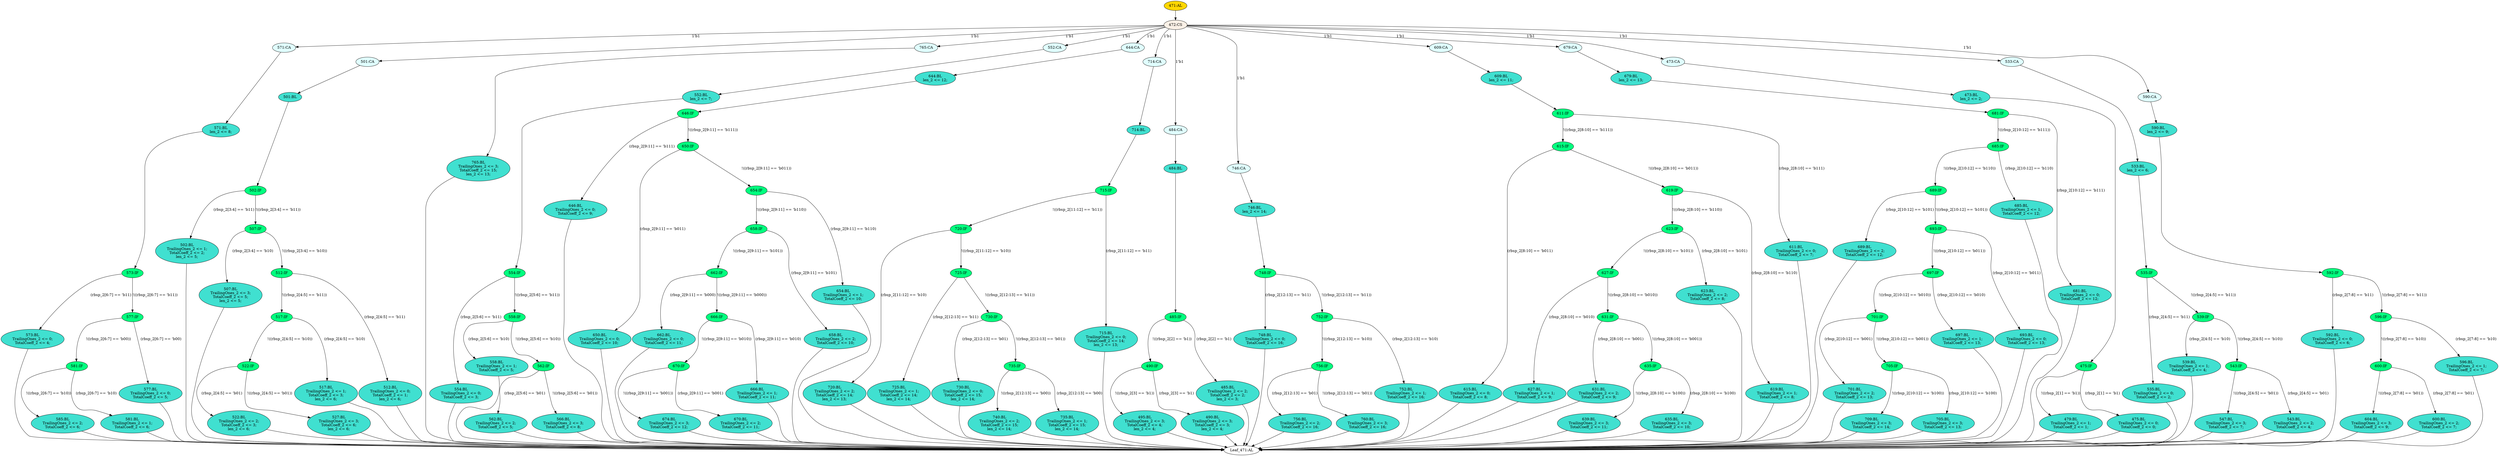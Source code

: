 strict digraph "" {
	node [label="\N"];
	"552:BL"	 [ast="<pyverilog.vparser.ast.Block object at 0x7f1f9673e490>",
		fillcolor=turquoise,
		label="552:BL
len_2 <= 7;",
		statements="[<pyverilog.vparser.ast.NonblockingSubstitution object at 0x7f1f9673e0d0>]",
		style=filled,
		typ=Block];
	"554:IF"	 [ast="<pyverilog.vparser.ast.IfStatement object at 0x7f1f9673e4d0>",
		fillcolor=springgreen,
		label="554:IF",
		statements="[]",
		style=filled,
		typ=IfStatement];
	"552:BL" -> "554:IF"	 [cond="[]",
		lineno=None];
	"573:IF"	 [ast="<pyverilog.vparser.ast.IfStatement object at 0x7f1f966f17d0>",
		fillcolor=springgreen,
		label="573:IF",
		statements="[]",
		style=filled,
		typ=IfStatement];
	"573:BL"	 [ast="<pyverilog.vparser.ast.Block object at 0x7f1f966f2590>",
		fillcolor=turquoise,
		label="573:BL
TrailingOnes_2 <= 0;
TotalCoeff_2 <= 4;",
		statements="[<pyverilog.vparser.ast.NonblockingSubstitution object at 0x7f1f966f25d0>, <pyverilog.vparser.ast.NonblockingSubstitution object \
at 0x7f1f966f2750>]",
		style=filled,
		typ=Block];
	"573:IF" -> "573:BL"	 [cond="['rbsp_2']",
		label="(rbsp_2[6:7] == 'b11)",
		lineno=573];
	"577:IF"	 [ast="<pyverilog.vparser.ast.IfStatement object at 0x7f1f966f1810>",
		fillcolor=springgreen,
		label="577:IF",
		statements="[]",
		style=filled,
		typ=IfStatement];
	"573:IF" -> "577:IF"	 [cond="['rbsp_2']",
		label="!((rbsp_2[6:7] == 'b11))",
		lineno=573];
	"650:BL"	 [ast="<pyverilog.vparser.ast.Block object at 0x7f1f966f2d50>",
		fillcolor=turquoise,
		label="650:BL
TrailingOnes_2 <= 0;
TotalCoeff_2 <= 10;",
		statements="[<pyverilog.vparser.ast.NonblockingSubstitution object at 0x7f1f966f2a50>, <pyverilog.vparser.ast.NonblockingSubstitution object \
at 0x7f1f966f2bd0>]",
		style=filled,
		typ=Block];
	"Leaf_471:AL"	 [def_var="['TotalCoeff_2', 'TrailingOnes_2', 'len_2']",
		label="Leaf_471:AL"];
	"650:BL" -> "Leaf_471:AL"	 [cond="[]",
		lineno=None];
	"495:BL"	 [ast="<pyverilog.vparser.ast.Block object at 0x7f1f966f3210>",
		fillcolor=turquoise,
		label="495:BL
TrailingOnes_2 <= 3;
TotalCoeff_2 <= 4;
len_2 <= 4;",
		statements="[<pyverilog.vparser.ast.NonblockingSubstitution object at 0x7f1f966f2d90>, <pyverilog.vparser.ast.NonblockingSubstitution object \
at 0x7f1f966f2f10>, <pyverilog.vparser.ast.NonblockingSubstitution object at 0x7f1f966f30d0>]",
		style=filled,
		typ=Block];
	"495:BL" -> "Leaf_471:AL"	 [cond="[]",
		lineno=None];
	"644:BL"	 [ast="<pyverilog.vparser.ast.Block object at 0x7f1f966f3390>",
		fillcolor=turquoise,
		label="644:BL
len_2 <= 12;",
		statements="[<pyverilog.vparser.ast.NonblockingSubstitution object at 0x7f1f966f3250>]",
		style=filled,
		typ=Block];
	"646:IF"	 [ast="<pyverilog.vparser.ast.IfStatement object at 0x7f1f966f33d0>",
		fillcolor=springgreen,
		label="646:IF",
		statements="[]",
		style=filled,
		typ=IfStatement];
	"644:BL" -> "646:IF"	 [cond="[]",
		lineno=None];
	"689:BL"	 [ast="<pyverilog.vparser.ast.Block object at 0x7f1f966f5a50>",
		fillcolor=turquoise,
		label="689:BL
TrailingOnes_2 <= 2;
TotalCoeff_2 <= 12;",
		statements="[<pyverilog.vparser.ast.NonblockingSubstitution object at 0x7f1f966f5750>, <pyverilog.vparser.ast.NonblockingSubstitution object \
at 0x7f1f966f58d0>]",
		style=filled,
		typ=Block];
	"689:BL" -> "Leaf_471:AL"	 [cond="[]",
		lineno=None];
	"646:BL"	 [ast="<pyverilog.vparser.ast.Block object at 0x7f1f966f5290>",
		fillcolor=turquoise,
		label="646:BL
TrailingOnes_2 <= 0;
TotalCoeff_2 <= 9;",
		statements="[<pyverilog.vparser.ast.NonblockingSubstitution object at 0x7f1f966f52d0>, <pyverilog.vparser.ast.NonblockingSubstitution object \
at 0x7f1f966f5450>]",
		style=filled,
		typ=Block];
	"646:BL" -> "Leaf_471:AL"	 [cond="[]",
		lineno=None];
	"670:IF"	 [ast="<pyverilog.vparser.ast.IfStatement object at 0x7f1f966f3550>",
		fillcolor=springgreen,
		label="670:IF",
		statements="[]",
		style=filled,
		typ=IfStatement];
	"674:BL"	 [ast="<pyverilog.vparser.ast.Block object at 0x7f1f966f3590>",
		fillcolor=turquoise,
		label="674:BL
TrailingOnes_2 <= 3;
TotalCoeff_2 <= 12;",
		statements="[<pyverilog.vparser.ast.NonblockingSubstitution object at 0x7f1f966f35d0>, <pyverilog.vparser.ast.NonblockingSubstitution object \
at 0x7f1f966f3750>]",
		style=filled,
		typ=Block];
	"670:IF" -> "674:BL"	 [cond="['rbsp_2']",
		label="!((rbsp_2[9:11] == 'b001))",
		lineno=670];
	"670:BL"	 [ast="<pyverilog.vparser.ast.Block object at 0x7f1f966f38d0>",
		fillcolor=turquoise,
		label="670:BL
TrailingOnes_2 <= 2;
TotalCoeff_2 <= 11;",
		statements="[<pyverilog.vparser.ast.NonblockingSubstitution object at 0x7f1f966f3910>, <pyverilog.vparser.ast.NonblockingSubstitution object \
at 0x7f1f966f3a90>]",
		style=filled,
		typ=Block];
	"670:IF" -> "670:BL"	 [cond="['rbsp_2']",
		label="(rbsp_2[9:11] == 'b001)",
		lineno=670];
	"571:CA"	 [ast="<pyverilog.vparser.ast.Case object at 0x7f1f966f5a90>",
		fillcolor=lightcyan,
		label="571:CA",
		statements="[]",
		style=filled,
		typ=Case];
	"571:BL"	 [ast="<pyverilog.vparser.ast.Block object at 0x7f1f966f5b90>",
		fillcolor=turquoise,
		label="571:BL
len_2 <= 8;",
		statements="[<pyverilog.vparser.ast.NonblockingSubstitution object at 0x7f1f966f5bd0>]",
		style=filled,
		typ=Block];
	"571:CA" -> "571:BL"	 [cond="[]",
		lineno=None];
	"604:BL"	 [ast="<pyverilog.vparser.ast.Block object at 0x7f1f966f6050>",
		fillcolor=turquoise,
		label="604:BL
TrailingOnes_2 <= 3;
TotalCoeff_2 <= 9;",
		statements="[<pyverilog.vparser.ast.NonblockingSubstitution object at 0x7f1f966f5d10>, <pyverilog.vparser.ast.NonblockingSubstitution object \
at 0x7f1f966f5e90>]",
		style=filled,
		typ=Block];
	"604:BL" -> "Leaf_471:AL"	 [cond="[]",
		lineno=None];
	"623:IF"	 [ast="<pyverilog.vparser.ast.IfStatement object at 0x7f1f966f6090>",
		fillcolor=springgreen,
		label="623:IF",
		statements="[]",
		style=filled,
		typ=IfStatement];
	"627:IF"	 [ast="<pyverilog.vparser.ast.IfStatement object at 0x7f1f966f60d0>",
		fillcolor=springgreen,
		label="627:IF",
		statements="[]",
		style=filled,
		typ=IfStatement];
	"623:IF" -> "627:IF"	 [cond="['rbsp_2']",
		label="!((rbsp_2[8:10] == 'b101))",
		lineno=623];
	"623:BL"	 [ast="<pyverilog.vparser.ast.Block object at 0x7f1f966f8350>",
		fillcolor=turquoise,
		label="623:BL
TrailingOnes_2 <= 2;
TotalCoeff_2 <= 8;",
		statements="[<pyverilog.vparser.ast.NonblockingSubstitution object at 0x7f1f966f8390>, <pyverilog.vparser.ast.NonblockingSubstitution object \
at 0x7f1f966f8510>]",
		style=filled,
		typ=Block];
	"623:IF" -> "623:BL"	 [cond="['rbsp_2']",
		label="(rbsp_2[8:10] == 'b101)",
		lineno=623];
	"650:IF"	 [ast="<pyverilog.vparser.ast.IfStatement object at 0x7f1f966f3410>",
		fillcolor=springgreen,
		label="650:IF",
		statements="[]",
		style=filled,
		typ=IfStatement];
	"650:IF" -> "650:BL"	 [cond="['rbsp_2']",
		label="(rbsp_2[9:11] == 'b011)",
		lineno=650];
	"654:IF"	 [ast="<pyverilog.vparser.ast.IfStatement object at 0x7f1f966f3450>",
		fillcolor=springgreen,
		label="654:IF",
		statements="[]",
		style=filled,
		typ=IfStatement];
	"650:IF" -> "654:IF"	 [cond="['rbsp_2']",
		label="!((rbsp_2[9:11] == 'b011))",
		lineno=650];
	"748:BL"	 [ast="<pyverilog.vparser.ast.Block object at 0x7f1f966f8b10>",
		fillcolor=turquoise,
		label="748:BL
TrailingOnes_2 <= 0;
TotalCoeff_2 <= 16;",
		statements="[<pyverilog.vparser.ast.NonblockingSubstitution object at 0x7f1f966f8810>, <pyverilog.vparser.ast.NonblockingSubstitution object \
at 0x7f1f966f8990>]",
		style=filled,
		typ=Block];
	"748:BL" -> "Leaf_471:AL"	 [cond="[]",
		lineno=None];
	"490:IF"	 [ast="<pyverilog.vparser.ast.IfStatement object at 0x7f1f966f8b50>",
		fillcolor=springgreen,
		label="490:IF",
		statements="[]",
		style=filled,
		typ=IfStatement];
	"490:IF" -> "495:BL"	 [cond="['rbsp_2']",
		label="!((rbsp_2[3] == 'b1))",
		lineno=490];
	"490:BL"	 [ast="<pyverilog.vparser.ast.Block object at 0x7f1f966f8b90>",
		fillcolor=turquoise,
		label="490:BL
TrailingOnes_2 <= 3;
TotalCoeff_2 <= 3;
len_2 <= 4;",
		statements="[<pyverilog.vparser.ast.NonblockingSubstitution object at 0x7f1f966f8bd0>, <pyverilog.vparser.ast.NonblockingSubstitution object \
at 0x7f1f966f8d50>, <pyverilog.vparser.ast.NonblockingSubstitution object at 0x7f1f966f8ed0>]",
		style=filled,
		typ=Block];
	"490:IF" -> "490:BL"	 [cond="['rbsp_2']",
		label="(rbsp_2[3] == 'b1)",
		lineno=490];
	"484:BL"	 [ast="<pyverilog.vparser.ast.Block object at 0x7f1f966f9190>",
		fillcolor=turquoise,
		label="484:BL",
		statements="[]",
		style=filled,
		typ=Block];
	"485:IF"	 [ast="<pyverilog.vparser.ast.IfStatement object at 0x7f1f966f91d0>",
		fillcolor=springgreen,
		label="485:IF",
		statements="[]",
		style=filled,
		typ=IfStatement];
	"484:BL" -> "485:IF"	 [cond="[]",
		lineno=None];
	"685:IF"	 [ast="<pyverilog.vparser.ast.IfStatement object at 0x7f1f966f97d0>",
		fillcolor=springgreen,
		label="685:IF",
		statements="[]",
		style=filled,
		typ=IfStatement];
	"689:IF"	 [ast="<pyverilog.vparser.ast.IfStatement object at 0x7f1f966f9810>",
		fillcolor=springgreen,
		label="689:IF",
		statements="[]",
		style=filled,
		typ=IfStatement];
	"685:IF" -> "689:IF"	 [cond="['rbsp_2']",
		label="!((rbsp_2[10:12] == 'b110))",
		lineno=685];
	"685:BL"	 [ast="<pyverilog.vparser.ast.Block object at 0x7f1f966fb190>",
		fillcolor=turquoise,
		label="685:BL
TrailingOnes_2 <= 1;
TotalCoeff_2 <= 12;",
		statements="[<pyverilog.vparser.ast.NonblockingSubstitution object at 0x7f1f966fb1d0>, <pyverilog.vparser.ast.NonblockingSubstitution object \
at 0x7f1f966fb350>]",
		style=filled,
		typ=Block];
	"685:IF" -> "685:BL"	 [cond="['rbsp_2']",
		label="(rbsp_2[10:12] == 'b110)",
		lineno=685];
	"501:CA"	 [ast="<pyverilog.vparser.ast.Case object at 0x7f1f966fb650>",
		fillcolor=lightcyan,
		label="501:CA",
		statements="[]",
		style=filled,
		typ=Case];
	"501:BL"	 [ast="<pyverilog.vparser.ast.Block object at 0x7f1f966fb750>",
		fillcolor=turquoise,
		label="501:BL",
		statements="[]",
		style=filled,
		typ=Block];
	"501:CA" -> "501:BL"	 [cond="[]",
		lineno=None];
	"554:BL"	 [ast="<pyverilog.vparser.ast.Block object at 0x7f1f966f1310>",
		fillcolor=turquoise,
		label="554:BL
TrailingOnes_2 <= 0;
TotalCoeff_2 <= 3;",
		statements="[<pyverilog.vparser.ast.NonblockingSubstitution object at 0x7f1f966f1350>, <pyverilog.vparser.ast.NonblockingSubstitution object \
at 0x7f1f966f14d0>]",
		style=filled,
		typ=Block];
	"554:BL" -> "Leaf_471:AL"	 [cond="[]",
		lineno=None];
	"752:IF"	 [ast="<pyverilog.vparser.ast.IfStatement object at 0x7f1f966c7bd0>",
		fillcolor=springgreen,
		label="752:IF",
		statements="[]",
		style=filled,
		typ=IfStatement];
	"756:IF"	 [ast="<pyverilog.vparser.ast.IfStatement object at 0x7f1f966c7c10>",
		fillcolor=springgreen,
		label="756:IF",
		statements="[]",
		style=filled,
		typ=IfStatement];
	"752:IF" -> "756:IF"	 [cond="['rbsp_2']",
		label="!((rbsp_2[12:13] == 'b10))",
		lineno=752];
	"752:BL"	 [ast="<pyverilog.vparser.ast.Block object at 0x7f1f96706a50>",
		fillcolor=turquoise,
		label="752:BL
TrailingOnes_2 <= 1;
TotalCoeff_2 <= 16;",
		statements="[<pyverilog.vparser.ast.NonblockingSubstitution object at 0x7f1f96706750>, <pyverilog.vparser.ast.NonblockingSubstitution object \
at 0x7f1f967068d0>]",
		style=filled,
		typ=Block];
	"752:IF" -> "752:BL"	 [cond="['rbsp_2']",
		label="(rbsp_2[12:13] == 'b10)",
		lineno=752];
	"765:CA"	 [ast="<pyverilog.vparser.ast.Case object at 0x7f1f966fdbd0>",
		fillcolor=lightcyan,
		label="765:CA",
		statements="[]",
		style=filled,
		typ=Case];
	"765:BL"	 [ast="<pyverilog.vparser.ast.Block object at 0x7f1f966fdc10>",
		fillcolor=turquoise,
		label="765:BL
TrailingOnes_2 <= 3;
TotalCoeff_2 <= 15;
len_2 <= 13;",
		statements="[<pyverilog.vparser.ast.NonblockingSubstitution object at 0x7f1f966fdc50>, <pyverilog.vparser.ast.NonblockingSubstitution object \
at 0x7f1f966fddd0>, <pyverilog.vparser.ast.NonblockingSubstitution object at 0x7f1f966fdf50>]",
		style=filled,
		typ=Block];
	"765:CA" -> "765:BL"	 [cond="[]",
		lineno=None];
	"585:BL"	 [ast="<pyverilog.vparser.ast.Block object at 0x7f1f966f1890>",
		fillcolor=turquoise,
		label="585:BL
TrailingOnes_2 <= 2;
TotalCoeff_2 <= 6;",
		statements="[<pyverilog.vparser.ast.NonblockingSubstitution object at 0x7f1f966f18d0>, <pyverilog.vparser.ast.NonblockingSubstitution object \
at 0x7f1f966f1a50>]",
		style=filled,
		typ=Block];
	"585:BL" -> "Leaf_471:AL"	 [cond="[]",
		lineno=None];
	"681:BL"	 [ast="<pyverilog.vparser.ast.Block object at 0x7f1f967063d0>",
		fillcolor=turquoise,
		label="681:BL
TrailingOnes_2 <= 0;
TotalCoeff_2 <= 12;",
		statements="[<pyverilog.vparser.ast.NonblockingSubstitution object at 0x7f1f967060d0>, <pyverilog.vparser.ast.NonblockingSubstitution object \
at 0x7f1f96706250>]",
		style=filled,
		typ=Block];
	"681:BL" -> "Leaf_471:AL"	 [cond="[]",
		lineno=None];
	"479:BL"	 [ast="<pyverilog.vparser.ast.Block object at 0x7f1f96706710>",
		fillcolor=turquoise,
		label="479:BL
TrailingOnes_2 <= 1;
TotalCoeff_2 <= 1;",
		statements="[<pyverilog.vparser.ast.NonblockingSubstitution object at 0x7f1f96706410>, <pyverilog.vparser.ast.NonblockingSubstitution object \
at 0x7f1f96706590>]",
		style=filled,
		typ=Block];
	"479:BL" -> "Leaf_471:AL"	 [cond="[]",
		lineno=None];
	"558:BL"	 [ast="<pyverilog.vparser.ast.Block object at 0x7f1f9673ee10>",
		fillcolor=turquoise,
		label="558:BL
TrailingOnes_2 <= 1;
TotalCoeff_2 <= 5;",
		statements="[<pyverilog.vparser.ast.NonblockingSubstitution object at 0x7f1f9673ee50>, <pyverilog.vparser.ast.NonblockingSubstitution object \
at 0x7f1f9673efd0>]",
		style=filled,
		typ=Block];
	"558:BL" -> "Leaf_471:AL"	 [cond="[]",
		lineno=None];
	"709:BL"	 [ast="<pyverilog.vparser.ast.Block object at 0x7f1f966f9950>",
		fillcolor=turquoise,
		label="709:BL
TrailingOnes_2 <= 3;
TotalCoeff_2 <= 14;",
		statements="[<pyverilog.vparser.ast.NonblockingSubstitution object at 0x7f1f966f9990>, <pyverilog.vparser.ast.NonblockingSubstitution object \
at 0x7f1f966f9b10>]",
		style=filled,
		typ=Block];
	"709:BL" -> "Leaf_471:AL"	 [cond="[]",
		lineno=None];
	"627:BL"	 [ast="<pyverilog.vparser.ast.Block object at 0x7f1f966f6e50>",
		fillcolor=turquoise,
		label="627:BL
TrailingOnes_2 <= 1;
TotalCoeff_2 <= 9;",
		statements="[<pyverilog.vparser.ast.NonblockingSubstitution object at 0x7f1f966f6e90>, <pyverilog.vparser.ast.NonblockingSubstitution object \
at 0x7f1f966f8050>]",
		style=filled,
		typ=Block];
	"627:BL" -> "Leaf_471:AL"	 [cond="[]",
		lineno=None];
	"631:BL"	 [ast="<pyverilog.vparser.ast.Block object at 0x7f1f966f6990>",
		fillcolor=turquoise,
		label="631:BL
TrailingOnes_2 <= 2;
TotalCoeff_2 <= 9;",
		statements="[<pyverilog.vparser.ast.NonblockingSubstitution object at 0x7f1f966f69d0>, <pyverilog.vparser.ast.NonblockingSubstitution object \
at 0x7f1f966f6b50>]",
		style=filled,
		typ=Block];
	"631:BL" -> "Leaf_471:AL"	 [cond="[]",
		lineno=None];
	"475:IF"	 [ast="<pyverilog.vparser.ast.IfStatement object at 0x7f1f966a2250>",
		fillcolor=springgreen,
		label="475:IF",
		statements="[]",
		style=filled,
		typ=IfStatement];
	"475:IF" -> "479:BL"	 [cond="['rbsp_2']",
		label="!((rbsp_2[1] == 'b1))",
		lineno=475];
	"475:BL"	 [ast="<pyverilog.vparser.ast.Block object at 0x7f1f966a2290>",
		fillcolor=turquoise,
		label="475:BL
TrailingOnes_2 <= 0;
TotalCoeff_2 <= 0;",
		statements="[<pyverilog.vparser.ast.NonblockingSubstitution object at 0x7f1f966a22d0>, <pyverilog.vparser.ast.NonblockingSubstitution object \
at 0x7f1f966a2450>]",
		style=filled,
		typ=Block];
	"475:IF" -> "475:BL"	 [cond="['rbsp_2']",
		label="(rbsp_2[1] == 'b1)",
		lineno=475];
	"502:IF"	 [ast="<pyverilog.vparser.ast.IfStatement object at 0x7f1f966fb790>",
		fillcolor=springgreen,
		label="502:IF",
		statements="[]",
		style=filled,
		typ=IfStatement];
	"501:BL" -> "502:IF"	 [cond="[]",
		lineno=None];
	"674:BL" -> "Leaf_471:AL"	 [cond="[]",
		lineno=None];
	"715:IF"	 [ast="<pyverilog.vparser.ast.IfStatement object at 0x7f1f96706a90>",
		fillcolor=springgreen,
		label="715:IF",
		statements="[]",
		style=filled,
		typ=IfStatement];
	"720:IF"	 [ast="<pyverilog.vparser.ast.IfStatement object at 0x7f1f96706ad0>",
		fillcolor=springgreen,
		label="720:IF",
		statements="[]",
		style=filled,
		typ=IfStatement];
	"715:IF" -> "720:IF"	 [cond="['rbsp_2']",
		label="!((rbsp_2[11:12] == 'b11))",
		lineno=715];
	"715:BL"	 [ast="<pyverilog.vparser.ast.Block object at 0x7f1f966998d0>",
		fillcolor=turquoise,
		label="715:BL
TrailingOnes_2 <= 0;
TotalCoeff_2 <= 14;
len_2 <= 13;",
		statements="[<pyverilog.vparser.ast.NonblockingSubstitution object at 0x7f1f96699910>, <pyverilog.vparser.ast.NonblockingSubstitution object \
at 0x7f1f96699a90>, <pyverilog.vparser.ast.NonblockingSubstitution object at 0x7f1f96699c10>]",
		style=filled,
		typ=Block];
	"715:IF" -> "715:BL"	 [cond="['rbsp_2']",
		label="(rbsp_2[11:12] == 'b11)",
		lineno=715];
	"639:BL"	 [ast="<pyverilog.vparser.ast.Block object at 0x7f1f966f6190>",
		fillcolor=turquoise,
		label="639:BL
TrailingOnes_2 <= 3;
TotalCoeff_2 <= 11;",
		statements="[<pyverilog.vparser.ast.NonblockingSubstitution object at 0x7f1f966f61d0>, <pyverilog.vparser.ast.NonblockingSubstitution object \
at 0x7f1f966f6350>]",
		style=filled,
		typ=Block];
	"639:BL" -> "Leaf_471:AL"	 [cond="[]",
		lineno=None];
	"662:IF"	 [ast="<pyverilog.vparser.ast.IfStatement object at 0x7f1f966f34d0>",
		fillcolor=springgreen,
		label="662:IF",
		statements="[]",
		style=filled,
		typ=IfStatement];
	"662:BL"	 [ast="<pyverilog.vparser.ast.Block object at 0x7f1f966f4290>",
		fillcolor=turquoise,
		label="662:BL
TrailingOnes_2 <= 0;
TotalCoeff_2 <= 11;",
		statements="[<pyverilog.vparser.ast.NonblockingSubstitution object at 0x7f1f966f42d0>, <pyverilog.vparser.ast.NonblockingSubstitution object \
at 0x7f1f966f4450>]",
		style=filled,
		typ=Block];
	"662:IF" -> "662:BL"	 [cond="['rbsp_2']",
		label="(rbsp_2[9:11] == 'b000)",
		lineno=662];
	"666:IF"	 [ast="<pyverilog.vparser.ast.IfStatement object at 0x7f1f966f3510>",
		fillcolor=springgreen,
		label="666:IF",
		statements="[]",
		style=filled,
		typ=IfStatement];
	"662:IF" -> "666:IF"	 [cond="['rbsp_2']",
		label="!((rbsp_2[9:11] == 'b000))",
		lineno=662];
	"522:BL"	 [ast="<pyverilog.vparser.ast.Block object at 0x7f1f966fbd50>",
		fillcolor=turquoise,
		label="522:BL
TrailingOnes_2 <= 2;
TotalCoeff_2 <= 3;
len_2 <= 6;",
		statements="[<pyverilog.vparser.ast.NonblockingSubstitution object at 0x7f1f966fbd90>, <pyverilog.vparser.ast.NonblockingSubstitution object \
at 0x7f1f966fbf10>, <pyverilog.vparser.ast.NonblockingSubstitution object at 0x7f1f966fc0d0>]",
		style=filled,
		typ=Block];
	"522:BL" -> "Leaf_471:AL"	 [cond="[]",
		lineno=None];
	"592:BL"	 [ast="<pyverilog.vparser.ast.Block object at 0x7f1f966b5b10>",
		fillcolor=turquoise,
		label="592:BL
TrailingOnes_2 <= 0;
TotalCoeff_2 <= 6;",
		statements="[<pyverilog.vparser.ast.NonblockingSubstitution object at 0x7f1f966b5b50>, <pyverilog.vparser.ast.NonblockingSubstitution object \
at 0x7f1f966b5cd0>]",
		style=filled,
		typ=Block];
	"592:BL" -> "Leaf_471:AL"	 [cond="[]",
		lineno=None];
	"600:IF"	 [ast="<pyverilog.vparser.ast.IfStatement object at 0x7f1f966b5150>",
		fillcolor=springgreen,
		label="600:IF",
		statements="[]",
		style=filled,
		typ=IfStatement];
	"600:IF" -> "604:BL"	 [cond="['rbsp_2']",
		label="!((rbsp_2[7:8] == 'b01))",
		lineno=600];
	"600:BL"	 [ast="<pyverilog.vparser.ast.Block object at 0x7f1f966b5190>",
		fillcolor=turquoise,
		label="600:BL
TrailingOnes_2 <= 2;
TotalCoeff_2 <= 7;",
		statements="[<pyverilog.vparser.ast.NonblockingSubstitution object at 0x7f1f966b51d0>, <pyverilog.vparser.ast.NonblockingSubstitution object \
at 0x7f1f966b5350>]",
		style=filled,
		typ=Block];
	"600:IF" -> "600:BL"	 [cond="['rbsp_2']",
		label="(rbsp_2[7:8] == 'b01)",
		lineno=600];
	"535:IF"	 [ast="<pyverilog.vparser.ast.IfStatement object at 0x7f1f966a2a90>",
		fillcolor=springgreen,
		label="535:IF",
		statements="[]",
		style=filled,
		typ=IfStatement];
	"535:BL"	 [ast="<pyverilog.vparser.ast.Block object at 0x7f1f966ab850>",
		fillcolor=turquoise,
		label="535:BL
TrailingOnes_2 <= 0;
TotalCoeff_2 <= 2;",
		statements="[<pyverilog.vparser.ast.NonblockingSubstitution object at 0x7f1f966ab890>, <pyverilog.vparser.ast.NonblockingSubstitution object \
at 0x7f1f966aba10>]",
		style=filled,
		typ=Block];
	"535:IF" -> "535:BL"	 [cond="['rbsp_2']",
		label="(rbsp_2[4:5] == 'b11)",
		lineno=535];
	"539:IF"	 [ast="<pyverilog.vparser.ast.IfStatement object at 0x7f1f966a2ad0>",
		fillcolor=springgreen,
		label="539:IF",
		statements="[]",
		style=filled,
		typ=IfStatement];
	"535:IF" -> "539:IF"	 [cond="['rbsp_2']",
		label="!((rbsp_2[4:5] == 'b11))",
		lineno=535];
	"693:IF"	 [ast="<pyverilog.vparser.ast.IfStatement object at 0x7f1f966f9850>",
		fillcolor=springgreen,
		label="693:IF",
		statements="[]",
		style=filled,
		typ=IfStatement];
	"697:IF"	 [ast="<pyverilog.vparser.ast.IfStatement object at 0x7f1f966f9890>",
		fillcolor=springgreen,
		label="697:IF",
		statements="[]",
		style=filled,
		typ=IfStatement];
	"693:IF" -> "697:IF"	 [cond="['rbsp_2']",
		label="!((rbsp_2[10:12] == 'b011))",
		lineno=693];
	"693:BL"	 [ast="<pyverilog.vparser.ast.Block object at 0x7f1f966fab10>",
		fillcolor=turquoise,
		label="693:BL
TrailingOnes_2 <= 0;
TotalCoeff_2 <= 13;",
		statements="[<pyverilog.vparser.ast.NonblockingSubstitution object at 0x7f1f966fab50>, <pyverilog.vparser.ast.NonblockingSubstitution object \
at 0x7f1f966facd0>]",
		style=filled,
		typ=Block];
	"693:IF" -> "693:BL"	 [cond="['rbsp_2']",
		label="(rbsp_2[10:12] == 'b011)",
		lineno=693];
	"730:BL"	 [ast="<pyverilog.vparser.ast.Block object at 0x7f1f9668f690>",
		fillcolor=turquoise,
		label="730:BL
TrailingOnes_2 <= 0;
TotalCoeff_2 <= 15;
len_2 <= 14;",
		statements="[<pyverilog.vparser.ast.NonblockingSubstitution object at 0x7f1f9668f6d0>, <pyverilog.vparser.ast.NonblockingSubstitution object \
at 0x7f1f9668f850>, <pyverilog.vparser.ast.NonblockingSubstitution object at 0x7f1f9668f9d0>]",
		style=filled,
		typ=Block];
	"730:BL" -> "Leaf_471:AL"	 [cond="[]",
		lineno=None];
	"740:BL"	 [ast="<pyverilog.vparser.ast.Block object at 0x7f1f96706bd0>",
		fillcolor=turquoise,
		label="740:BL
TrailingOnes_2 <= 2;
TotalCoeff_2 <= 15;
len_2 <= 14;",
		statements="[<pyverilog.vparser.ast.NonblockingSubstitution object at 0x7f1f96706c10>, <pyverilog.vparser.ast.NonblockingSubstitution object \
at 0x7f1f96706d90>, <pyverilog.vparser.ast.NonblockingSubstitution object at 0x7f1f96706f10>]",
		style=filled,
		typ=Block];
	"740:BL" -> "Leaf_471:AL"	 [cond="[]",
		lineno=None];
	"701:BL"	 [ast="<pyverilog.vparser.ast.Block object at 0x7f1f966fa190>",
		fillcolor=turquoise,
		label="701:BL
TrailingOnes_2 <= 2;
TotalCoeff_2 <= 13;",
		statements="[<pyverilog.vparser.ast.NonblockingSubstitution object at 0x7f1f966fa1d0>, <pyverilog.vparser.ast.NonblockingSubstitution object \
at 0x7f1f966fa350>]",
		style=filled,
		typ=Block];
	"701:BL" -> "Leaf_471:AL"	 [cond="[]",
		lineno=None];
	"679:BL"	 [ast="<pyverilog.vparser.ast.Block object at 0x7f1f966c73d0>",
		fillcolor=turquoise,
		label="679:BL
len_2 <= 13;",
		statements="[<pyverilog.vparser.ast.NonblockingSubstitution object at 0x7f1f966c7410>]",
		style=filled,
		typ=Block];
	"681:IF"	 [ast="<pyverilog.vparser.ast.IfStatement object at 0x7f1f966c7550>",
		fillcolor=springgreen,
		label="681:IF",
		statements="[]",
		style=filled,
		typ=IfStatement];
	"679:BL" -> "681:IF"	 [cond="[]",
		lineno=None];
	"658:BL"	 [ast="<pyverilog.vparser.ast.Block object at 0x7f1f966f4750>",
		fillcolor=turquoise,
		label="658:BL
TrailingOnes_2 <= 2;
TotalCoeff_2 <= 10;",
		statements="[<pyverilog.vparser.ast.NonblockingSubstitution object at 0x7f1f966f4790>, <pyverilog.vparser.ast.NonblockingSubstitution object \
at 0x7f1f966f4910>]",
		style=filled,
		typ=Block];
	"658:BL" -> "Leaf_471:AL"	 [cond="[]",
		lineno=None];
	"562:BL"	 [ast="<pyverilog.vparser.ast.Block object at 0x7f1f9673e950>",
		fillcolor=turquoise,
		label="562:BL
TrailingOnes_2 <= 2;
TotalCoeff_2 <= 5;",
		statements="[<pyverilog.vparser.ast.NonblockingSubstitution object at 0x7f1f9673e990>, <pyverilog.vparser.ast.NonblockingSubstitution object \
at 0x7f1f9673eb10>]",
		style=filled,
		typ=Block];
	"562:BL" -> "Leaf_471:AL"	 [cond="[]",
		lineno=None];
	"581:BL"	 [ast="<pyverilog.vparser.ast.Block object at 0x7f1f966f1bd0>",
		fillcolor=turquoise,
		label="581:BL
TrailingOnes_2 <= 1;
TotalCoeff_2 <= 6;",
		statements="[<pyverilog.vparser.ast.NonblockingSubstitution object at 0x7f1f966f1c10>, <pyverilog.vparser.ast.NonblockingSubstitution object \
at 0x7f1f966f1d90>]",
		style=filled,
		typ=Block];
	"581:BL" -> "Leaf_471:AL"	 [cond="[]",
		lineno=None];
	"522:IF"	 [ast="<pyverilog.vparser.ast.IfStatement object at 0x7f1f966fb890>",
		fillcolor=springgreen,
		label="522:IF",
		statements="[]",
		style=filled,
		typ=IfStatement];
	"522:IF" -> "522:BL"	 [cond="['rbsp_2']",
		label="(rbsp_2[4:5] == 'b01)",
		lineno=522];
	"527:BL"	 [ast="<pyverilog.vparser.ast.Block object at 0x7f1f966fb8d0>",
		fillcolor=turquoise,
		label="527:BL
TrailingOnes_2 <= 3;
TotalCoeff_2 <= 6;
len_2 <= 6;",
		statements="[<pyverilog.vparser.ast.NonblockingSubstitution object at 0x7f1f966fb910>, <pyverilog.vparser.ast.NonblockingSubstitution object \
at 0x7f1f966fba90>, <pyverilog.vparser.ast.NonblockingSubstitution object at 0x7f1f966fbc10>]",
		style=filled,
		typ=Block];
	"522:IF" -> "527:BL"	 [cond="['rbsp_2']",
		label="!((rbsp_2[4:5] == 'b01))",
		lineno=522];
	"573:BL" -> "Leaf_471:AL"	 [cond="[]",
		lineno=None];
	"725:BL"	 [ast="<pyverilog.vparser.ast.Block object at 0x7f1f9668fc90>",
		fillcolor=turquoise,
		label="725:BL
TrailingOnes_2 <= 1;
TotalCoeff_2 <= 14;
len_2 <= 14;",
		statements="[<pyverilog.vparser.ast.NonblockingSubstitution object at 0x7f1f9668fcd0>, <pyverilog.vparser.ast.NonblockingSubstitution object \
at 0x7f1f9668fe50>, <pyverilog.vparser.ast.NonblockingSubstitution object at 0x7f1f9668ffd0>]",
		style=filled,
		typ=Block];
	"725:BL" -> "Leaf_471:AL"	 [cond="[]",
		lineno=None];
	"596:IF"	 [ast="<pyverilog.vparser.ast.IfStatement object at 0x7f1f966b5110>",
		fillcolor=springgreen,
		label="596:IF",
		statements="[]",
		style=filled,
		typ=IfStatement];
	"596:IF" -> "600:IF"	 [cond="['rbsp_2']",
		label="!((rbsp_2[7:8] == 'b10))",
		lineno=596];
	"596:BL"	 [ast="<pyverilog.vparser.ast.Block object at 0x7f1f966b5650>",
		fillcolor=turquoise,
		label="596:BL
TrailingOnes_2 <= 1;
TotalCoeff_2 <= 7;",
		statements="[<pyverilog.vparser.ast.NonblockingSubstitution object at 0x7f1f966b5690>, <pyverilog.vparser.ast.NonblockingSubstitution object \
at 0x7f1f966b5810>]",
		style=filled,
		typ=Block];
	"596:IF" -> "596:BL"	 [cond="['rbsp_2']",
		label="(rbsp_2[7:8] == 'b10)",
		lineno=596];
	"615:BL"	 [ast="<pyverilog.vparser.ast.Block object at 0x7f1f966be810>",
		fillcolor=turquoise,
		label="615:BL
TrailingOnes_2 <= 0;
TotalCoeff_2 <= 8;",
		statements="[<pyverilog.vparser.ast.NonblockingSubstitution object at 0x7f1f966be850>, <pyverilog.vparser.ast.NonblockingSubstitution object \
at 0x7f1f966be9d0>]",
		style=filled,
		typ=Block];
	"615:BL" -> "Leaf_471:AL"	 [cond="[]",
		lineno=None];
	"552:CA"	 [ast="<pyverilog.vparser.ast.Case object at 0x7f1f966abd10>",
		fillcolor=lightcyan,
		label="552:CA",
		statements="[]",
		style=filled,
		typ=Case];
	"552:CA" -> "552:BL"	 [cond="[]",
		lineno=None];
	"720:BL"	 [ast="<pyverilog.vparser.ast.Block object at 0x7f1f966992d0>",
		fillcolor=turquoise,
		label="720:BL
TrailingOnes_2 <= 2;
TotalCoeff_2 <= 14;
len_2 <= 13;",
		statements="[<pyverilog.vparser.ast.NonblockingSubstitution object at 0x7f1f96699310>, <pyverilog.vparser.ast.NonblockingSubstitution object \
at 0x7f1f96699490>, <pyverilog.vparser.ast.NonblockingSubstitution object at 0x7f1f96699610>]",
		style=filled,
		typ=Block];
	"720:BL" -> "Leaf_471:AL"	 [cond="[]",
		lineno=None];
	"611:IF"	 [ast="<pyverilog.vparser.ast.IfStatement object at 0x7f1f966be290>",
		fillcolor=springgreen,
		label="611:IF",
		statements="[]",
		style=filled,
		typ=IfStatement];
	"615:IF"	 [ast="<pyverilog.vparser.ast.IfStatement object at 0x7f1f966be2d0>",
		fillcolor=springgreen,
		label="615:IF",
		statements="[]",
		style=filled,
		typ=IfStatement];
	"611:IF" -> "615:IF"	 [cond="['rbsp_2']",
		label="!((rbsp_2[8:10] == 'b111))",
		lineno=611];
	"611:BL"	 [ast="<pyverilog.vparser.ast.Block object at 0x7f1f966becd0>",
		fillcolor=turquoise,
		label="611:BL
TrailingOnes_2 <= 0;
TotalCoeff_2 <= 7;",
		statements="[<pyverilog.vparser.ast.NonblockingSubstitution object at 0x7f1f966bed10>, <pyverilog.vparser.ast.NonblockingSubstitution object \
at 0x7f1f966bee90>]",
		style=filled,
		typ=Block];
	"611:IF" -> "611:BL"	 [cond="['rbsp_2']",
		label="(rbsp_2[8:10] == 'b111)",
		lineno=611];
	"502:BL"	 [ast="<pyverilog.vparser.ast.Block object at 0x7f1f966fd5d0>",
		fillcolor=turquoise,
		label="502:BL
TrailingOnes_2 <= 1;
TotalCoeff_2 <= 2;
len_2 <= 5;",
		statements="[<pyverilog.vparser.ast.NonblockingSubstitution object at 0x7f1f966fd610>, <pyverilog.vparser.ast.NonblockingSubstitution object \
at 0x7f1f966fd790>, <pyverilog.vparser.ast.NonblockingSubstitution object at 0x7f1f966fd910>]",
		style=filled,
		typ=Block];
	"502:IF" -> "502:BL"	 [cond="['rbsp_2']",
		label="(rbsp_2[3:4] == 'b11)",
		lineno=502];
	"507:IF"	 [ast="<pyverilog.vparser.ast.IfStatement object at 0x7f1f966fb7d0>",
		fillcolor=springgreen,
		label="507:IF",
		statements="[]",
		style=filled,
		typ=IfStatement];
	"502:IF" -> "507:IF"	 [cond="['rbsp_2']",
		label="!((rbsp_2[3:4] == 'b11))",
		lineno=502];
	"735:BL"	 [ast="<pyverilog.vparser.ast.Block object at 0x7f1f9668f090>",
		fillcolor=turquoise,
		label="735:BL
TrailingOnes_2 <= 1;
TotalCoeff_2 <= 15;
len_2 <= 14;",
		statements="[<pyverilog.vparser.ast.NonblockingSubstitution object at 0x7f1f9668f0d0>, <pyverilog.vparser.ast.NonblockingSubstitution object \
at 0x7f1f9668f250>, <pyverilog.vparser.ast.NonblockingSubstitution object at 0x7f1f9668f3d0>]",
		style=filled,
		typ=Block];
	"735:BL" -> "Leaf_471:AL"	 [cond="[]",
		lineno=None];
	"535:BL" -> "Leaf_471:AL"	 [cond="[]",
		lineno=None];
	"517:BL"	 [ast="<pyverilog.vparser.ast.Block object at 0x7f1f966fc390>",
		fillcolor=turquoise,
		label="517:BL
TrailingOnes_2 <= 1;
TotalCoeff_2 <= 3;
len_2 <= 6;",
		statements="[<pyverilog.vparser.ast.NonblockingSubstitution object at 0x7f1f966fc3d0>, <pyverilog.vparser.ast.NonblockingSubstitution object \
at 0x7f1f966fc550>, <pyverilog.vparser.ast.NonblockingSubstitution object at 0x7f1f966fc6d0>]",
		style=filled,
		typ=Block];
	"517:BL" -> "Leaf_471:AL"	 [cond="[]",
		lineno=None];
	"644:CA"	 [ast="<pyverilog.vparser.ast.Case object at 0x7f1f966c71d0>",
		fillcolor=lightcyan,
		label="644:CA",
		statements="[]",
		style=filled,
		typ=Case];
	"644:CA" -> "644:BL"	 [cond="[]",
		lineno=None];
	"730:IF"	 [ast="<pyverilog.vparser.ast.IfStatement object at 0x7f1f96706b50>",
		fillcolor=springgreen,
		label="730:IF",
		statements="[]",
		style=filled,
		typ=IfStatement];
	"730:IF" -> "730:BL"	 [cond="['rbsp_2']",
		label="(rbsp_2[12:13] == 'b01)",
		lineno=730];
	"735:IF"	 [ast="<pyverilog.vparser.ast.IfStatement object at 0x7f1f96706b90>",
		fillcolor=springgreen,
		label="735:IF",
		statements="[]",
		style=filled,
		typ=IfStatement];
	"730:IF" -> "735:IF"	 [cond="['rbsp_2']",
		label="!((rbsp_2[12:13] == 'b01))",
		lineno=730];
	"571:BL" -> "573:IF"	 [cond="[]",
		lineno=None];
	"701:IF"	 [ast="<pyverilog.vparser.ast.IfStatement object at 0x7f1f966f98d0>",
		fillcolor=springgreen,
		label="701:IF",
		statements="[]",
		style=filled,
		typ=IfStatement];
	"701:IF" -> "701:BL"	 [cond="['rbsp_2']",
		label="(rbsp_2[10:12] == 'b001)",
		lineno=701];
	"705:IF"	 [ast="<pyverilog.vparser.ast.IfStatement object at 0x7f1f966f9910>",
		fillcolor=springgreen,
		label="705:IF",
		statements="[]",
		style=filled,
		typ=IfStatement];
	"701:IF" -> "705:IF"	 [cond="['rbsp_2']",
		label="!((rbsp_2[10:12] == 'b001))",
		lineno=701];
	"705:IF" -> "709:BL"	 [cond="['rbsp_2']",
		label="!((rbsp_2[10:12] == 'b100))",
		lineno=705];
	"705:BL"	 [ast="<pyverilog.vparser.ast.Block object at 0x7f1f966f9c90>",
		fillcolor=turquoise,
		label="705:BL
TrailingOnes_2 <= 3;
TotalCoeff_2 <= 13;",
		statements="[<pyverilog.vparser.ast.NonblockingSubstitution object at 0x7f1f966f9cd0>, <pyverilog.vparser.ast.NonblockingSubstitution object \
at 0x7f1f966f9e50>]",
		style=filled,
		typ=Block];
	"705:IF" -> "705:BL"	 [cond="['rbsp_2']",
		label="(rbsp_2[10:12] == 'b100)",
		lineno=705];
	"714:CA"	 [ast="<pyverilog.vparser.ast.Case object at 0x7f1f966c7710>",
		fillcolor=lightcyan,
		label="714:CA",
		statements="[]",
		style=filled,
		typ=Case];
	"714:BL"	 [ast="<pyverilog.vparser.ast.Block object at 0x7f1f966c7810>",
		fillcolor=turquoise,
		label="714:BL",
		statements="[]",
		style=filled,
		typ=Block];
	"714:CA" -> "714:BL"	 [cond="[]",
		lineno=None];
	"720:IF" -> "720:BL"	 [cond="['rbsp_2']",
		label="(rbsp_2[11:12] == 'b10)",
		lineno=720];
	"725:IF"	 [ast="<pyverilog.vparser.ast.IfStatement object at 0x7f1f96706b10>",
		fillcolor=springgreen,
		label="725:IF",
		statements="[]",
		style=filled,
		typ=IfStatement];
	"720:IF" -> "725:IF"	 [cond="['rbsp_2']",
		label="!((rbsp_2[11:12] == 'b10))",
		lineno=720];
	"635:IF"	 [ast="<pyverilog.vparser.ast.IfStatement object at 0x7f1f966f6150>",
		fillcolor=springgreen,
		label="635:IF",
		statements="[]",
		style=filled,
		typ=IfStatement];
	"635:IF" -> "639:BL"	 [cond="['rbsp_2']",
		label="!((rbsp_2[8:10] == 'b100))",
		lineno=635];
	"635:BL"	 [ast="<pyverilog.vparser.ast.Block object at 0x7f1f966f64d0>",
		fillcolor=turquoise,
		label="635:BL
TrailingOnes_2 <= 3;
TotalCoeff_2 <= 10;",
		statements="[<pyverilog.vparser.ast.NonblockingSubstitution object at 0x7f1f966f6510>, <pyverilog.vparser.ast.NonblockingSubstitution object \
at 0x7f1f966f6690>]",
		style=filled,
		typ=Block];
	"635:IF" -> "635:BL"	 [cond="['rbsp_2']",
		label="(rbsp_2[8:10] == 'b100)",
		lineno=635];
	"562:IF"	 [ast="<pyverilog.vparser.ast.IfStatement object at 0x7f1f9673e590>",
		fillcolor=springgreen,
		label="562:IF",
		statements="[]",
		style=filled,
		typ=IfStatement];
	"562:IF" -> "562:BL"	 [cond="['rbsp_2']",
		label="(rbsp_2[5:6] == 'b01)",
		lineno=562];
	"566:BL"	 [ast="<pyverilog.vparser.ast.Block object at 0x7f1f9673e5d0>",
		fillcolor=turquoise,
		label="566:BL
TrailingOnes_2 <= 3;
TotalCoeff_2 <= 8;",
		statements="[<pyverilog.vparser.ast.NonblockingSubstitution object at 0x7f1f9673e610>, <pyverilog.vparser.ast.NonblockingSubstitution object \
at 0x7f1f9673e790>]",
		style=filled,
		typ=Block];
	"562:IF" -> "566:BL"	 [cond="['rbsp_2']",
		label="!((rbsp_2[5:6] == 'b01))",
		lineno=562];
	"484:CA"	 [ast="<pyverilog.vparser.ast.Case object at 0x7f1f966a2710>",
		fillcolor=lightcyan,
		label="484:CA",
		statements="[]",
		style=filled,
		typ=Case];
	"484:CA" -> "484:BL"	 [cond="[]",
		lineno=None];
	"547:BL"	 [ast="<pyverilog.vparser.ast.Block object at 0x7f1f966a2b50>",
		fillcolor=turquoise,
		label="547:BL
TrailingOnes_2 <= 3;
TotalCoeff_2 <= 7;",
		statements="[<pyverilog.vparser.ast.NonblockingSubstitution object at 0x7f1f966a2b90>, <pyverilog.vparser.ast.NonblockingSubstitution object \
at 0x7f1f966a2d10>]",
		style=filled,
		typ=Block];
	"547:BL" -> "Leaf_471:AL"	 [cond="[]",
		lineno=None];
	"658:IF"	 [ast="<pyverilog.vparser.ast.IfStatement object at 0x7f1f966f3490>",
		fillcolor=springgreen,
		label="658:IF",
		statements="[]",
		style=filled,
		typ=IfStatement];
	"658:IF" -> "662:IF"	 [cond="['rbsp_2']",
		label="!((rbsp_2[9:11] == 'b101))",
		lineno=658];
	"658:IF" -> "658:BL"	 [cond="['rbsp_2']",
		label="(rbsp_2[9:11] == 'b101)",
		lineno=658];
	"627:IF" -> "627:BL"	 [cond="['rbsp_2']",
		label="(rbsp_2[8:10] == 'b010)",
		lineno=627];
	"631:IF"	 [ast="<pyverilog.vparser.ast.IfStatement object at 0x7f1f966f6110>",
		fillcolor=springgreen,
		label="631:IF",
		statements="[]",
		style=filled,
		typ=IfStatement];
	"627:IF" -> "631:IF"	 [cond="['rbsp_2']",
		label="!((rbsp_2[8:10] == 'b010))",
		lineno=627];
	"502:BL" -> "Leaf_471:AL"	 [cond="[]",
		lineno=None];
	"681:IF" -> "685:IF"	 [cond="['rbsp_2']",
		label="!((rbsp_2[10:12] == 'b111))",
		lineno=681];
	"681:IF" -> "681:BL"	 [cond="['rbsp_2']",
		label="(rbsp_2[10:12] == 'b111)",
		lineno=681];
	"475:BL" -> "Leaf_471:AL"	 [cond="[]",
		lineno=None];
	"623:BL" -> "Leaf_471:AL"	 [cond="[]",
		lineno=None];
	"662:BL" -> "Leaf_471:AL"	 [cond="[]",
		lineno=None];
	"746:BL"	 [ast="<pyverilog.vparser.ast.Block object at 0x7f1f966c79d0>",
		fillcolor=turquoise,
		label="746:BL
len_2 <= 14;",
		statements="[<pyverilog.vparser.ast.NonblockingSubstitution object at 0x7f1f966c7a10>]",
		style=filled,
		typ=Block];
	"748:IF"	 [ast="<pyverilog.vparser.ast.IfStatement object at 0x7f1f966c7b90>",
		fillcolor=springgreen,
		label="748:IF",
		statements="[]",
		style=filled,
		typ=IfStatement];
	"746:BL" -> "748:IF"	 [cond="[]",
		lineno=None];
	"609:BL"	 [ast="<pyverilog.vparser.ast.Block object at 0x7f1f966be110>",
		fillcolor=turquoise,
		label="609:BL
len_2 <= 11;",
		statements="[<pyverilog.vparser.ast.NonblockingSubstitution object at 0x7f1f966be150>]",
		style=filled,
		typ=Block];
	"609:BL" -> "611:IF"	 [cond="[]",
		lineno=None];
	"654:BL"	 [ast="<pyverilog.vparser.ast.Block object at 0x7f1f966f4c10>",
		fillcolor=turquoise,
		label="654:BL
TrailingOnes_2 <= 1;
TotalCoeff_2 <= 10;",
		statements="[<pyverilog.vparser.ast.NonblockingSubstitution object at 0x7f1f966f4c50>, <pyverilog.vparser.ast.NonblockingSubstitution object \
at 0x7f1f966f4dd0>]",
		style=filled,
		typ=Block];
	"654:BL" -> "Leaf_471:AL"	 [cond="[]",
		lineno=None];
	"590:BL"	 [ast="<pyverilog.vparser.ast.Block object at 0x7f1f966abf10>",
		fillcolor=turquoise,
		label="590:BL
len_2 <= 9;",
		statements="[<pyverilog.vparser.ast.NonblockingSubstitution object at 0x7f1f966abf50>]",
		style=filled,
		typ=Block];
	"592:IF"	 [ast="<pyverilog.vparser.ast.IfStatement object at 0x7f1f966b50d0>",
		fillcolor=springgreen,
		label="592:IF",
		statements="[]",
		style=filled,
		typ=IfStatement];
	"590:BL" -> "592:IF"	 [cond="[]",
		lineno=None];
	"600:BL" -> "Leaf_471:AL"	 [cond="[]",
		lineno=None];
	"697:IF" -> "701:IF"	 [cond="['rbsp_2']",
		label="!((rbsp_2[10:12] == 'b010))",
		lineno=697];
	"697:BL"	 [ast="<pyverilog.vparser.ast.Block object at 0x7f1f966fa650>",
		fillcolor=turquoise,
		label="697:BL
TrailingOnes_2 <= 1;
TotalCoeff_2 <= 13;",
		statements="[<pyverilog.vparser.ast.NonblockingSubstitution object at 0x7f1f966fa690>, <pyverilog.vparser.ast.NonblockingSubstitution object \
at 0x7f1f966fa810>]",
		style=filled,
		typ=Block];
	"697:IF" -> "697:BL"	 [cond="['rbsp_2']",
		label="(rbsp_2[10:12] == 'b010)",
		lineno=697];
	"592:IF" -> "592:BL"	 [cond="['rbsp_2']",
		label="(rbsp_2[7:8] == 'b11)",
		lineno=592];
	"592:IF" -> "596:IF"	 [cond="['rbsp_2']",
		label="!((rbsp_2[7:8] == 'b11))",
		lineno=592];
	"689:IF" -> "689:BL"	 [cond="['rbsp_2']",
		label="(rbsp_2[10:12] == 'b101)",
		lineno=689];
	"689:IF" -> "693:IF"	 [cond="['rbsp_2']",
		label="!((rbsp_2[10:12] == 'b101))",
		lineno=689];
	"705:BL" -> "Leaf_471:AL"	 [cond="[]",
		lineno=None];
	"693:BL" -> "Leaf_471:AL"	 [cond="[]",
		lineno=None];
	"517:IF"	 [ast="<pyverilog.vparser.ast.IfStatement object at 0x7f1f966fb850>",
		fillcolor=springgreen,
		label="517:IF",
		statements="[]",
		style=filled,
		typ=IfStatement];
	"517:IF" -> "522:IF"	 [cond="['rbsp_2']",
		label="!((rbsp_2[4:5] == 'b10))",
		lineno=517];
	"517:IF" -> "517:BL"	 [cond="['rbsp_2']",
		label="(rbsp_2[4:5] == 'b10)",
		lineno=517];
	"619:BL"	 [ast="<pyverilog.vparser.ast.Block object at 0x7f1f966be350>",
		fillcolor=turquoise,
		label="619:BL
TrailingOnes_2 <= 1;
TotalCoeff_2 <= 8;",
		statements="[<pyverilog.vparser.ast.NonblockingSubstitution object at 0x7f1f966be390>, <pyverilog.vparser.ast.NonblockingSubstitution object \
at 0x7f1f966be510>]",
		style=filled,
		typ=Block];
	"619:BL" -> "Leaf_471:AL"	 [cond="[]",
		lineno=None];
	"746:CA"	 [ast="<pyverilog.vparser.ast.Case object at 0x7f1f966c78d0>",
		fillcolor=lightcyan,
		label="746:CA",
		statements="[]",
		style=filled,
		typ=Case];
	"746:CA" -> "746:BL"	 [cond="[]",
		lineno=None];
	"609:CA"	 [ast="<pyverilog.vparser.ast.Case object at 0x7f1f966b5fd0>",
		fillcolor=lightcyan,
		label="609:CA",
		statements="[]",
		style=filled,
		typ=Case];
	"609:CA" -> "609:BL"	 [cond="[]",
		lineno=None];
	"512:BL"	 [ast="<pyverilog.vparser.ast.Block object at 0x7f1f966fc990>",
		fillcolor=turquoise,
		label="512:BL
TrailingOnes_2 <= 0;
TotalCoeff_2 <= 1;
len_2 <= 6;",
		statements="[<pyverilog.vparser.ast.NonblockingSubstitution object at 0x7f1f966fc9d0>, <pyverilog.vparser.ast.NonblockingSubstitution object \
at 0x7f1f966fcb50>, <pyverilog.vparser.ast.NonblockingSubstitution object at 0x7f1f966fccd0>]",
		style=filled,
		typ=Block];
	"512:BL" -> "Leaf_471:AL"	 [cond="[]",
		lineno=None];
	"670:BL" -> "Leaf_471:AL"	 [cond="[]",
		lineno=None];
	"685:BL" -> "Leaf_471:AL"	 [cond="[]",
		lineno=None];
	"581:IF"	 [ast="<pyverilog.vparser.ast.IfStatement object at 0x7f1f966f1850>",
		fillcolor=springgreen,
		label="581:IF",
		statements="[]",
		style=filled,
		typ=IfStatement];
	"577:IF" -> "581:IF"	 [cond="['rbsp_2']",
		label="!((rbsp_2[6:7] == 'b00))",
		lineno=577];
	"577:BL"	 [ast="<pyverilog.vparser.ast.Block object at 0x7f1f966f20d0>",
		fillcolor=turquoise,
		label="577:BL
TrailingOnes_2 <= 0;
TotalCoeff_2 <= 5;",
		statements="[<pyverilog.vparser.ast.NonblockingSubstitution object at 0x7f1f966f2110>, <pyverilog.vparser.ast.NonblockingSubstitution object \
at 0x7f1f966f2290>]",
		style=filled,
		typ=Block];
	"577:IF" -> "577:BL"	 [cond="['rbsp_2']",
		label="(rbsp_2[6:7] == 'b00)",
		lineno=577];
	"539:BL"	 [ast="<pyverilog.vparser.ast.Block object at 0x7f1f966ab390>",
		fillcolor=turquoise,
		label="539:BL
TrailingOnes_2 <= 1;
TotalCoeff_2 <= 4;",
		statements="[<pyverilog.vparser.ast.NonblockingSubstitution object at 0x7f1f966ab3d0>, <pyverilog.vparser.ast.NonblockingSubstitution object \
at 0x7f1f966ab550>]",
		style=filled,
		typ=Block];
	"539:BL" -> "Leaf_471:AL"	 [cond="[]",
		lineno=None];
	"714:BL" -> "715:IF"	 [cond="[]",
		lineno=None];
	"472:CS"	 [ast="<pyverilog.vparser.ast.CaseStatement object at 0x7f1f96699ed0>",
		fillcolor=linen,
		label="472:CS",
		statements="[]",
		style=filled,
		typ=CaseStatement];
	"472:CS" -> "571:CA"	 [cond="[]",
		label="1'b1",
		lineno=472];
	"472:CS" -> "501:CA"	 [cond="[]",
		label="1'b1",
		lineno=472];
	"472:CS" -> "765:CA"	 [cond="[]",
		label="1'b1",
		lineno=472];
	"472:CS" -> "552:CA"	 [cond="[]",
		label="1'b1",
		lineno=472];
	"472:CS" -> "644:CA"	 [cond="[]",
		label="1'b1",
		lineno=472];
	"472:CS" -> "714:CA"	 [cond="[]",
		label="1'b1",
		lineno=472];
	"472:CS" -> "484:CA"	 [cond="[]",
		label="1'b1",
		lineno=472];
	"472:CS" -> "746:CA"	 [cond="[]",
		label="1'b1",
		lineno=472];
	"472:CS" -> "609:CA"	 [cond="[]",
		label="1'b1",
		lineno=472];
	"679:CA"	 [ast="<pyverilog.vparser.ast.Case object at 0x7f1f966c72d0>",
		fillcolor=lightcyan,
		label="679:CA",
		statements="[]",
		style=filled,
		typ=Case];
	"472:CS" -> "679:CA"	 [cond="[]",
		label="1'b1",
		lineno=472];
	"473:CA"	 [ast="<pyverilog.vparser.ast.Case object at 0x7f1f96699f90>",
		fillcolor=lightcyan,
		label="473:CA",
		statements="[]",
		style=filled,
		typ=Case];
	"472:CS" -> "473:CA"	 [cond="[]",
		label="1'b1",
		lineno=472];
	"533:CA"	 [ast="<pyverilog.vparser.ast.Case object at 0x7f1f966a2810>",
		fillcolor=lightcyan,
		label="533:CA",
		statements="[]",
		style=filled,
		typ=Case];
	"472:CS" -> "533:CA"	 [cond="[]",
		label="1'b1",
		lineno=472];
	"590:CA"	 [ast="<pyverilog.vparser.ast.Case object at 0x7f1f966abe10>",
		fillcolor=lightcyan,
		label="590:CA",
		statements="[]",
		style=filled,
		typ=Case];
	"472:CS" -> "590:CA"	 [cond="[]",
		label="1'b1",
		lineno=472];
	"666:IF" -> "670:IF"	 [cond="['rbsp_2']",
		label="!((rbsp_2[9:11] == 'b010))",
		lineno=666];
	"666:BL"	 [ast="<pyverilog.vparser.ast.Block object at 0x7f1f966f3d90>",
		fillcolor=turquoise,
		label="666:BL
TrailingOnes_2 <= 1;
TotalCoeff_2 <= 11;",
		statements="[<pyverilog.vparser.ast.NonblockingSubstitution object at 0x7f1f966f3dd0>, <pyverilog.vparser.ast.NonblockingSubstitution object \
at 0x7f1f966f3f50>]",
		style=filled,
		typ=Block];
	"666:IF" -> "666:BL"	 [cond="['rbsp_2']",
		label="(rbsp_2[9:11] == 'b010)",
		lineno=666];
	"635:BL" -> "Leaf_471:AL"	 [cond="[]",
		lineno=None];
	"646:IF" -> "646:BL"	 [cond="['rbsp_2']",
		label="(rbsp_2[9:11] == 'b111)",
		lineno=646];
	"646:IF" -> "650:IF"	 [cond="['rbsp_2']",
		label="!((rbsp_2[9:11] == 'b111))",
		lineno=646];
	"558:IF"	 [ast="<pyverilog.vparser.ast.IfStatement object at 0x7f1f9673e550>",
		fillcolor=springgreen,
		label="558:IF",
		statements="[]",
		style=filled,
		typ=IfStatement];
	"558:IF" -> "558:BL"	 [cond="['rbsp_2']",
		label="(rbsp_2[5:6] == 'b10)",
		lineno=558];
	"558:IF" -> "562:IF"	 [cond="['rbsp_2']",
		label="!((rbsp_2[5:6] == 'b10))",
		lineno=558];
	"679:CA" -> "679:BL"	 [cond="[]",
		lineno=None];
	"471:AL"	 [ast="<pyverilog.vparser.ast.Always object at 0x7f1f966507d0>",
		clk_sens=False,
		fillcolor=gold,
		label="471:AL",
		sens="['rbsp_2']",
		statements="[]",
		style=filled,
		typ=Always,
		use_var="['rbsp_2']"];
	"471:AL" -> "472:CS"	 [cond="[]",
		lineno=None];
	"615:IF" -> "615:BL"	 [cond="['rbsp_2']",
		label="(rbsp_2[8:10] == 'b011)",
		lineno=615];
	"619:IF"	 [ast="<pyverilog.vparser.ast.IfStatement object at 0x7f1f966be310>",
		fillcolor=springgreen,
		label="619:IF",
		statements="[]",
		style=filled,
		typ=IfStatement];
	"615:IF" -> "619:IF"	 [cond="['rbsp_2']",
		label="!((rbsp_2[8:10] == 'b011))",
		lineno=615];
	"527:BL" -> "Leaf_471:AL"	 [cond="[]",
		lineno=None];
	"485:BL"	 [ast="<pyverilog.vparser.ast.Block object at 0x7f1f966f9210>",
		fillcolor=turquoise,
		label="485:BL
TrailingOnes_2 <= 2;
TotalCoeff_2 <= 2;
len_2 <= 3;",
		statements="[<pyverilog.vparser.ast.NonblockingSubstitution object at 0x7f1f966f9250>, <pyverilog.vparser.ast.NonblockingSubstitution object \
at 0x7f1f966f93d0>, <pyverilog.vparser.ast.NonblockingSubstitution object at 0x7f1f966f9550>]",
		style=filled,
		typ=Block];
	"485:BL" -> "Leaf_471:AL"	 [cond="[]",
		lineno=None];
	"581:IF" -> "585:BL"	 [cond="['rbsp_2']",
		label="!((rbsp_2[6:7] == 'b10))",
		lineno=581];
	"581:IF" -> "581:BL"	 [cond="['rbsp_2']",
		label="(rbsp_2[6:7] == 'b10)",
		lineno=581];
	"765:BL" -> "Leaf_471:AL"	 [cond="[]",
		lineno=None];
	"697:BL" -> "Leaf_471:AL"	 [cond="[]",
		lineno=None];
	"748:IF" -> "748:BL"	 [cond="['rbsp_2']",
		label="(rbsp_2[12:13] == 'b11)",
		lineno=748];
	"748:IF" -> "752:IF"	 [cond="['rbsp_2']",
		label="!((rbsp_2[12:13] == 'b11))",
		lineno=748];
	"473:BL"	 [ast="<pyverilog.vparser.ast.Block object at 0x7f1f966a20d0>",
		fillcolor=turquoise,
		label="473:BL
len_2 <= 2;",
		statements="[<pyverilog.vparser.ast.NonblockingSubstitution object at 0x7f1f966a2110>]",
		style=filled,
		typ=Block];
	"473:CA" -> "473:BL"	 [cond="[]",
		lineno=None];
	"533:BL"	 [ast="<pyverilog.vparser.ast.Block object at 0x7f1f966a2910>",
		fillcolor=turquoise,
		label="533:BL
len_2 <= 6;",
		statements="[<pyverilog.vparser.ast.NonblockingSubstitution object at 0x7f1f966a2950>]",
		style=filled,
		typ=Block];
	"533:BL" -> "535:IF"	 [cond="[]",
		lineno=None];
	"543:BL"	 [ast="<pyverilog.vparser.ast.Block object at 0x7f1f966a2e90>",
		fillcolor=turquoise,
		label="543:BL
TrailingOnes_2 <= 2;
TotalCoeff_2 <= 4;",
		statements="[<pyverilog.vparser.ast.NonblockingSubstitution object at 0x7f1f966a2ed0>, <pyverilog.vparser.ast.NonblockingSubstitution object \
at 0x7f1f966ab090>]",
		style=filled,
		typ=Block];
	"543:BL" -> "Leaf_471:AL"	 [cond="[]",
		lineno=None];
	"577:BL" -> "Leaf_471:AL"	 [cond="[]",
		lineno=None];
	"756:BL"	 [ast="<pyverilog.vparser.ast.Block object at 0x7f1f966c7f90>",
		fillcolor=turquoise,
		label="756:BL
TrailingOnes_2 <= 2;
TotalCoeff_2 <= 16;",
		statements="[<pyverilog.vparser.ast.NonblockingSubstitution object at 0x7f1f966c7fd0>, <pyverilog.vparser.ast.NonblockingSubstitution object \
at 0x7f1f96650190>]",
		style=filled,
		typ=Block];
	"756:BL" -> "Leaf_471:AL"	 [cond="[]",
		lineno=None];
	"715:BL" -> "Leaf_471:AL"	 [cond="[]",
		lineno=None];
	"490:BL" -> "Leaf_471:AL"	 [cond="[]",
		lineno=None];
	"507:BL"	 [ast="<pyverilog.vparser.ast.Block object at 0x7f1f966fcf90>",
		fillcolor=turquoise,
		label="507:BL
TrailingOnes_2 <= 3;
TotalCoeff_2 <= 5;
len_2 <= 5;",
		statements="[<pyverilog.vparser.ast.NonblockingSubstitution object at 0x7f1f966fcfd0>, <pyverilog.vparser.ast.NonblockingSubstitution object \
at 0x7f1f966fd190>, <pyverilog.vparser.ast.NonblockingSubstitution object at 0x7f1f966fd310>]",
		style=filled,
		typ=Block];
	"507:BL" -> "Leaf_471:AL"	 [cond="[]",
		lineno=None];
	"631:IF" -> "631:BL"	 [cond="['rbsp_2']",
		label="(rbsp_2[8:10] == 'b001)",
		lineno=631];
	"631:IF" -> "635:IF"	 [cond="['rbsp_2']",
		label="!((rbsp_2[8:10] == 'b001))",
		lineno=631];
	"512:IF"	 [ast="<pyverilog.vparser.ast.IfStatement object at 0x7f1f966fb810>",
		fillcolor=springgreen,
		label="512:IF",
		statements="[]",
		style=filled,
		typ=IfStatement];
	"512:IF" -> "517:IF"	 [cond="['rbsp_2']",
		label="!((rbsp_2[4:5] == 'b11))",
		lineno=512];
	"512:IF" -> "512:BL"	 [cond="['rbsp_2']",
		label="(rbsp_2[4:5] == 'b11)",
		lineno=512];
	"619:IF" -> "623:IF"	 [cond="['rbsp_2']",
		label="!((rbsp_2[8:10] == 'b110))",
		lineno=619];
	"619:IF" -> "619:BL"	 [cond="['rbsp_2']",
		label="(rbsp_2[8:10] == 'b110)",
		lineno=619];
	"666:BL" -> "Leaf_471:AL"	 [cond="[]",
		lineno=None];
	"539:IF" -> "539:BL"	 [cond="['rbsp_2']",
		label="(rbsp_2[4:5] == 'b10)",
		lineno=539];
	"543:IF"	 [ast="<pyverilog.vparser.ast.IfStatement object at 0x7f1f966a2b10>",
		fillcolor=springgreen,
		label="543:IF",
		statements="[]",
		style=filled,
		typ=IfStatement];
	"539:IF" -> "543:IF"	 [cond="['rbsp_2']",
		label="!((rbsp_2[4:5] == 'b10))",
		lineno=539];
	"485:IF" -> "490:IF"	 [cond="['rbsp_2']",
		label="!((rbsp_2[2] == 'b1))",
		lineno=485];
	"485:IF" -> "485:BL"	 [cond="['rbsp_2']",
		label="(rbsp_2[2] == 'b1)",
		lineno=485];
	"756:IF" -> "756:BL"	 [cond="['rbsp_2']",
		label="(rbsp_2[12:13] == 'b01)",
		lineno=756];
	"760:BL"	 [ast="<pyverilog.vparser.ast.Block object at 0x7f1f966c7c50>",
		fillcolor=turquoise,
		label="760:BL
TrailingOnes_2 <= 3;
TotalCoeff_2 <= 16;",
		statements="[<pyverilog.vparser.ast.NonblockingSubstitution object at 0x7f1f966c7c90>, <pyverilog.vparser.ast.NonblockingSubstitution object \
at 0x7f1f966c7e10>]",
		style=filled,
		typ=Block];
	"756:IF" -> "760:BL"	 [cond="['rbsp_2']",
		label="!((rbsp_2[12:13] == 'b01))",
		lineno=756];
	"654:IF" -> "658:IF"	 [cond="['rbsp_2']",
		label="!((rbsp_2[9:11] == 'b110))",
		lineno=654];
	"654:IF" -> "654:BL"	 [cond="['rbsp_2']",
		label="(rbsp_2[9:11] == 'b110)",
		lineno=654];
	"473:BL" -> "475:IF"	 [cond="[]",
		lineno=None];
	"752:BL" -> "Leaf_471:AL"	 [cond="[]",
		lineno=None];
	"533:CA" -> "533:BL"	 [cond="[]",
		lineno=None];
	"507:IF" -> "507:BL"	 [cond="['rbsp_2']",
		label="(rbsp_2[3:4] == 'b10)",
		lineno=507];
	"507:IF" -> "512:IF"	 [cond="['rbsp_2']",
		label="!((rbsp_2[3:4] == 'b10))",
		lineno=507];
	"590:CA" -> "590:BL"	 [cond="[]",
		lineno=None];
	"725:IF" -> "725:BL"	 [cond="['rbsp_2']",
		label="(rbsp_2[12:13] == 'b11)",
		lineno=725];
	"725:IF" -> "730:IF"	 [cond="['rbsp_2']",
		label="!((rbsp_2[12:13] == 'b11))",
		lineno=725];
	"611:BL" -> "Leaf_471:AL"	 [cond="[]",
		lineno=None];
	"543:IF" -> "547:BL"	 [cond="['rbsp_2']",
		label="!((rbsp_2[4:5] == 'b01))",
		lineno=543];
	"543:IF" -> "543:BL"	 [cond="['rbsp_2']",
		label="(rbsp_2[4:5] == 'b01)",
		lineno=543];
	"760:BL" -> "Leaf_471:AL"	 [cond="[]",
		lineno=None];
	"596:BL" -> "Leaf_471:AL"	 [cond="[]",
		lineno=None];
	"554:IF" -> "554:BL"	 [cond="['rbsp_2']",
		label="(rbsp_2[5:6] == 'b11)",
		lineno=554];
	"554:IF" -> "558:IF"	 [cond="['rbsp_2']",
		label="!((rbsp_2[5:6] == 'b11))",
		lineno=554];
	"566:BL" -> "Leaf_471:AL"	 [cond="[]",
		lineno=None];
	"735:IF" -> "740:BL"	 [cond="['rbsp_2']",
		label="!((rbsp_2[12:13] == 'b00))",
		lineno=735];
	"735:IF" -> "735:BL"	 [cond="['rbsp_2']",
		label="(rbsp_2[12:13] == 'b00)",
		lineno=735];
}
